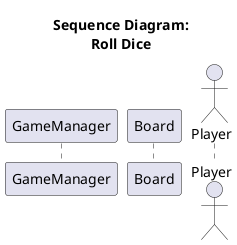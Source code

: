 @startuml
title "Sequence Diagram:\nRoll Dice"

participant GameManager
participant Board
actor Player


@enduml
